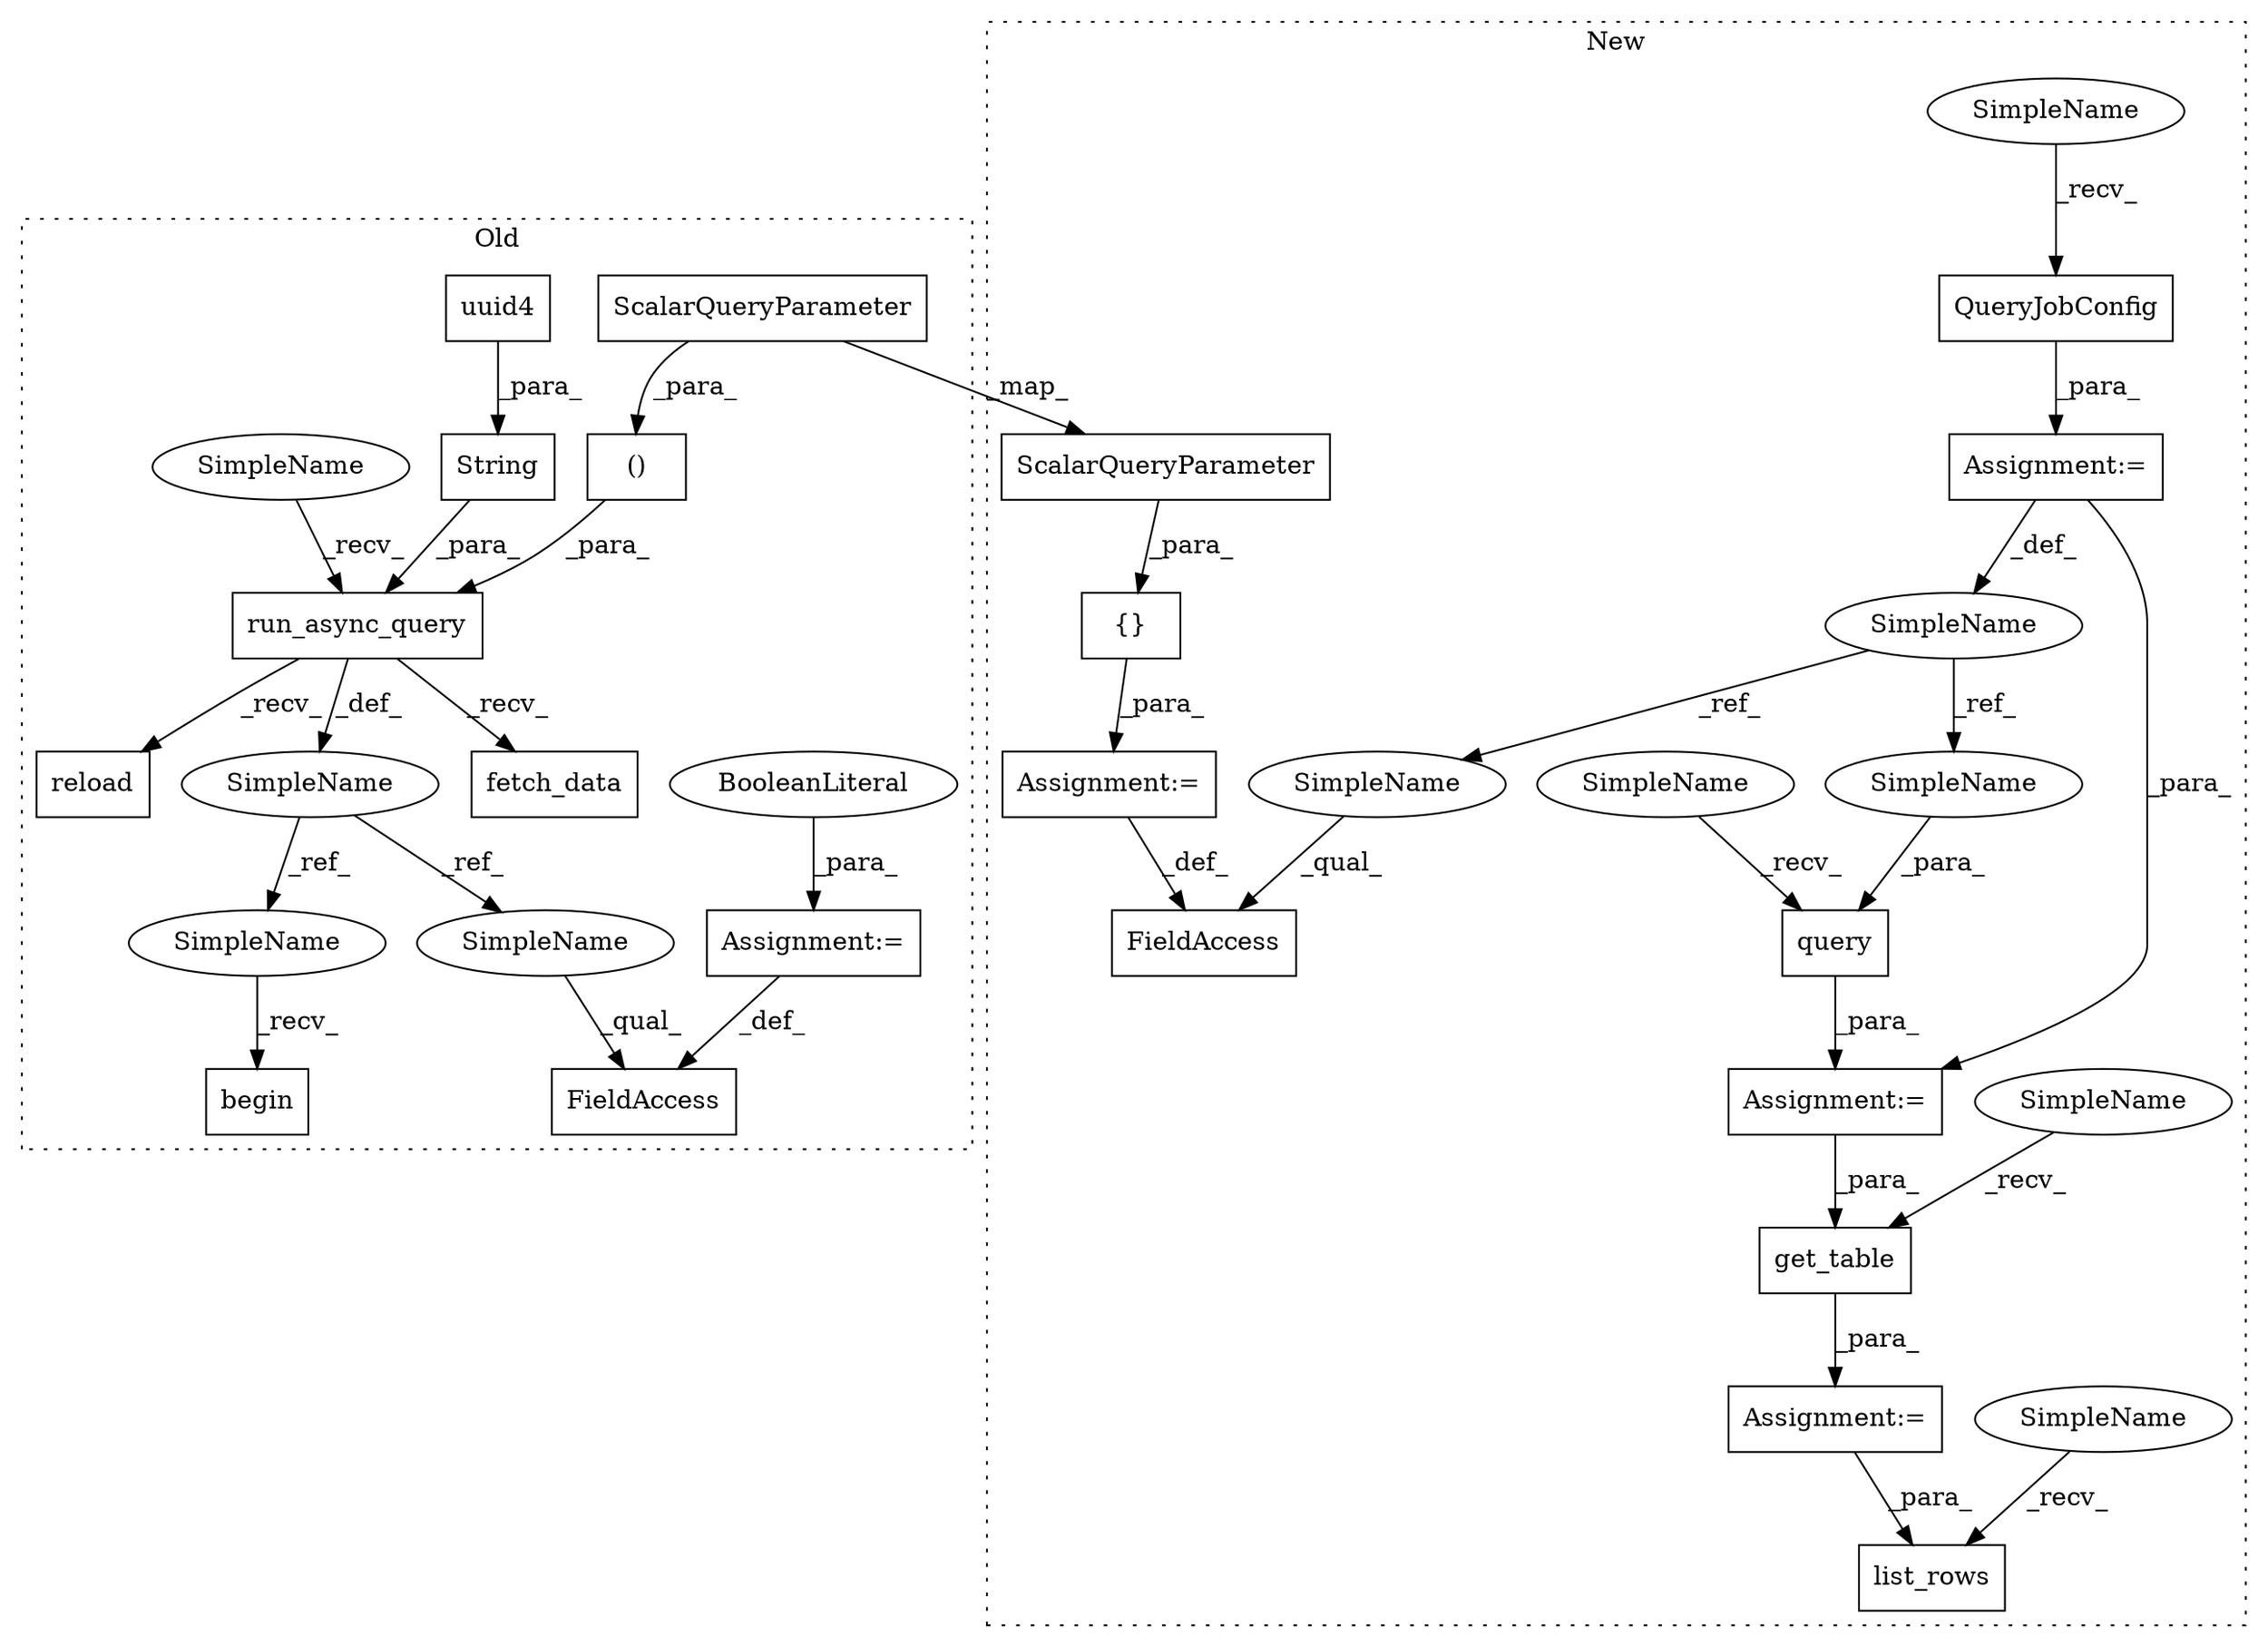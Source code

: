 digraph G {
subgraph cluster0 {
1 [label="reload" a="32" s="2778" l="8" shape="box"];
3 [label="String" a="32" s="2470,2489" l="7,1" shape="box"];
4 [label="run_async_query" a="32" s="2454,2624" l="16,2" shape="box"];
5 [label="FieldAccess" a="22" s="2632" l="24" shape="box"];
6 [label="SimpleName" a="42" s="2437" l="9" shape="ellipse"];
7 [label="begin" a="32" s="2678" l="7" shape="box"];
8 [label="fetch_data" a="32" s="2873" l="12" shape="box"];
11 [label="uuid4" a="32" s="2482" l="7" shape="box"];
17 [label="Assignment:=" a="7" s="2656" l="1" shape="box"];
18 [label="BooleanLiteral" a="9" s="2657" l="5" shape="ellipse"];
21 [label="()" a="106" s="2502" l="122" shape="box"];
24 [label="ScalarQueryParameter" a="32" s="2511,2556" l="21,1" shape="box"];
25 [label="SimpleName" a="42" s="2668" l="9" shape="ellipse"];
26 [label="SimpleName" a="42" s="2632" l="9" shape="ellipse"];
29 [label="SimpleName" a="42" s="2447" l="6" shape="ellipse"];
label = "Old";
style="dotted";
}
subgraph cluster1 {
2 [label="query" a="32" s="2921,2943" l="6,1" shape="box"];
9 [label="Assignment:=" a="7" s="3028" l="1" shape="box"];
10 [label="Assignment:=" a="7" s="2913" l="1" shape="box"];
12 [label="list_rows" a="32" s="3144,3159" l="10,1" shape="box"];
13 [label="SimpleName" a="42" s="2816" l="10" shape="ellipse"];
14 [label="FieldAccess" a="22" s="2858" l="27" shape="box"];
15 [label="QueryJobConfig" a="32" s="2836" l="16" shape="box"];
16 [label="get_table" a="32" s="3036,3067" l="10,1" shape="box"];
19 [label="Assignment:=" a="7" s="2826" l="1" shape="box"];
20 [label="Assignment:=" a="7" s="2885" l="1" shape="box"];
22 [label="{}" a="4" s="2698,2809" l="1,1" shape="box"];
23 [label="ScalarQueryParameter" a="32" s="2708,2753" l="21,1" shape="box"];
27 [label="SimpleName" a="42" s="2858" l="10" shape="ellipse"];
28 [label="SimpleName" a="42" s="2933" l="10" shape="ellipse"];
30 [label="SimpleName" a="42" s="3029" l="6" shape="ellipse"];
31 [label="SimpleName" a="42" s="2914" l="6" shape="ellipse"];
32 [label="SimpleName" a="42" s="3137" l="6" shape="ellipse"];
33 [label="SimpleName" a="42" s="2827" l="8" shape="ellipse"];
label = "New";
style="dotted";
}
2 -> 10 [label="_para_"];
3 -> 4 [label="_para_"];
4 -> 6 [label="_def_"];
4 -> 8 [label="_recv_"];
4 -> 1 [label="_recv_"];
6 -> 25 [label="_ref_"];
6 -> 26 [label="_ref_"];
9 -> 12 [label="_para_"];
10 -> 16 [label="_para_"];
11 -> 3 [label="_para_"];
13 -> 27 [label="_ref_"];
13 -> 28 [label="_ref_"];
15 -> 19 [label="_para_"];
16 -> 9 [label="_para_"];
17 -> 5 [label="_def_"];
18 -> 17 [label="_para_"];
19 -> 13 [label="_def_"];
19 -> 10 [label="_para_"];
20 -> 14 [label="_def_"];
21 -> 4 [label="_para_"];
22 -> 20 [label="_para_"];
23 -> 22 [label="_para_"];
24 -> 21 [label="_para_"];
24 -> 23 [label="_map_"];
25 -> 7 [label="_recv_"];
26 -> 5 [label="_qual_"];
27 -> 14 [label="_qual_"];
28 -> 2 [label="_para_"];
29 -> 4 [label="_recv_"];
30 -> 16 [label="_recv_"];
31 -> 2 [label="_recv_"];
32 -> 12 [label="_recv_"];
33 -> 15 [label="_recv_"];
}